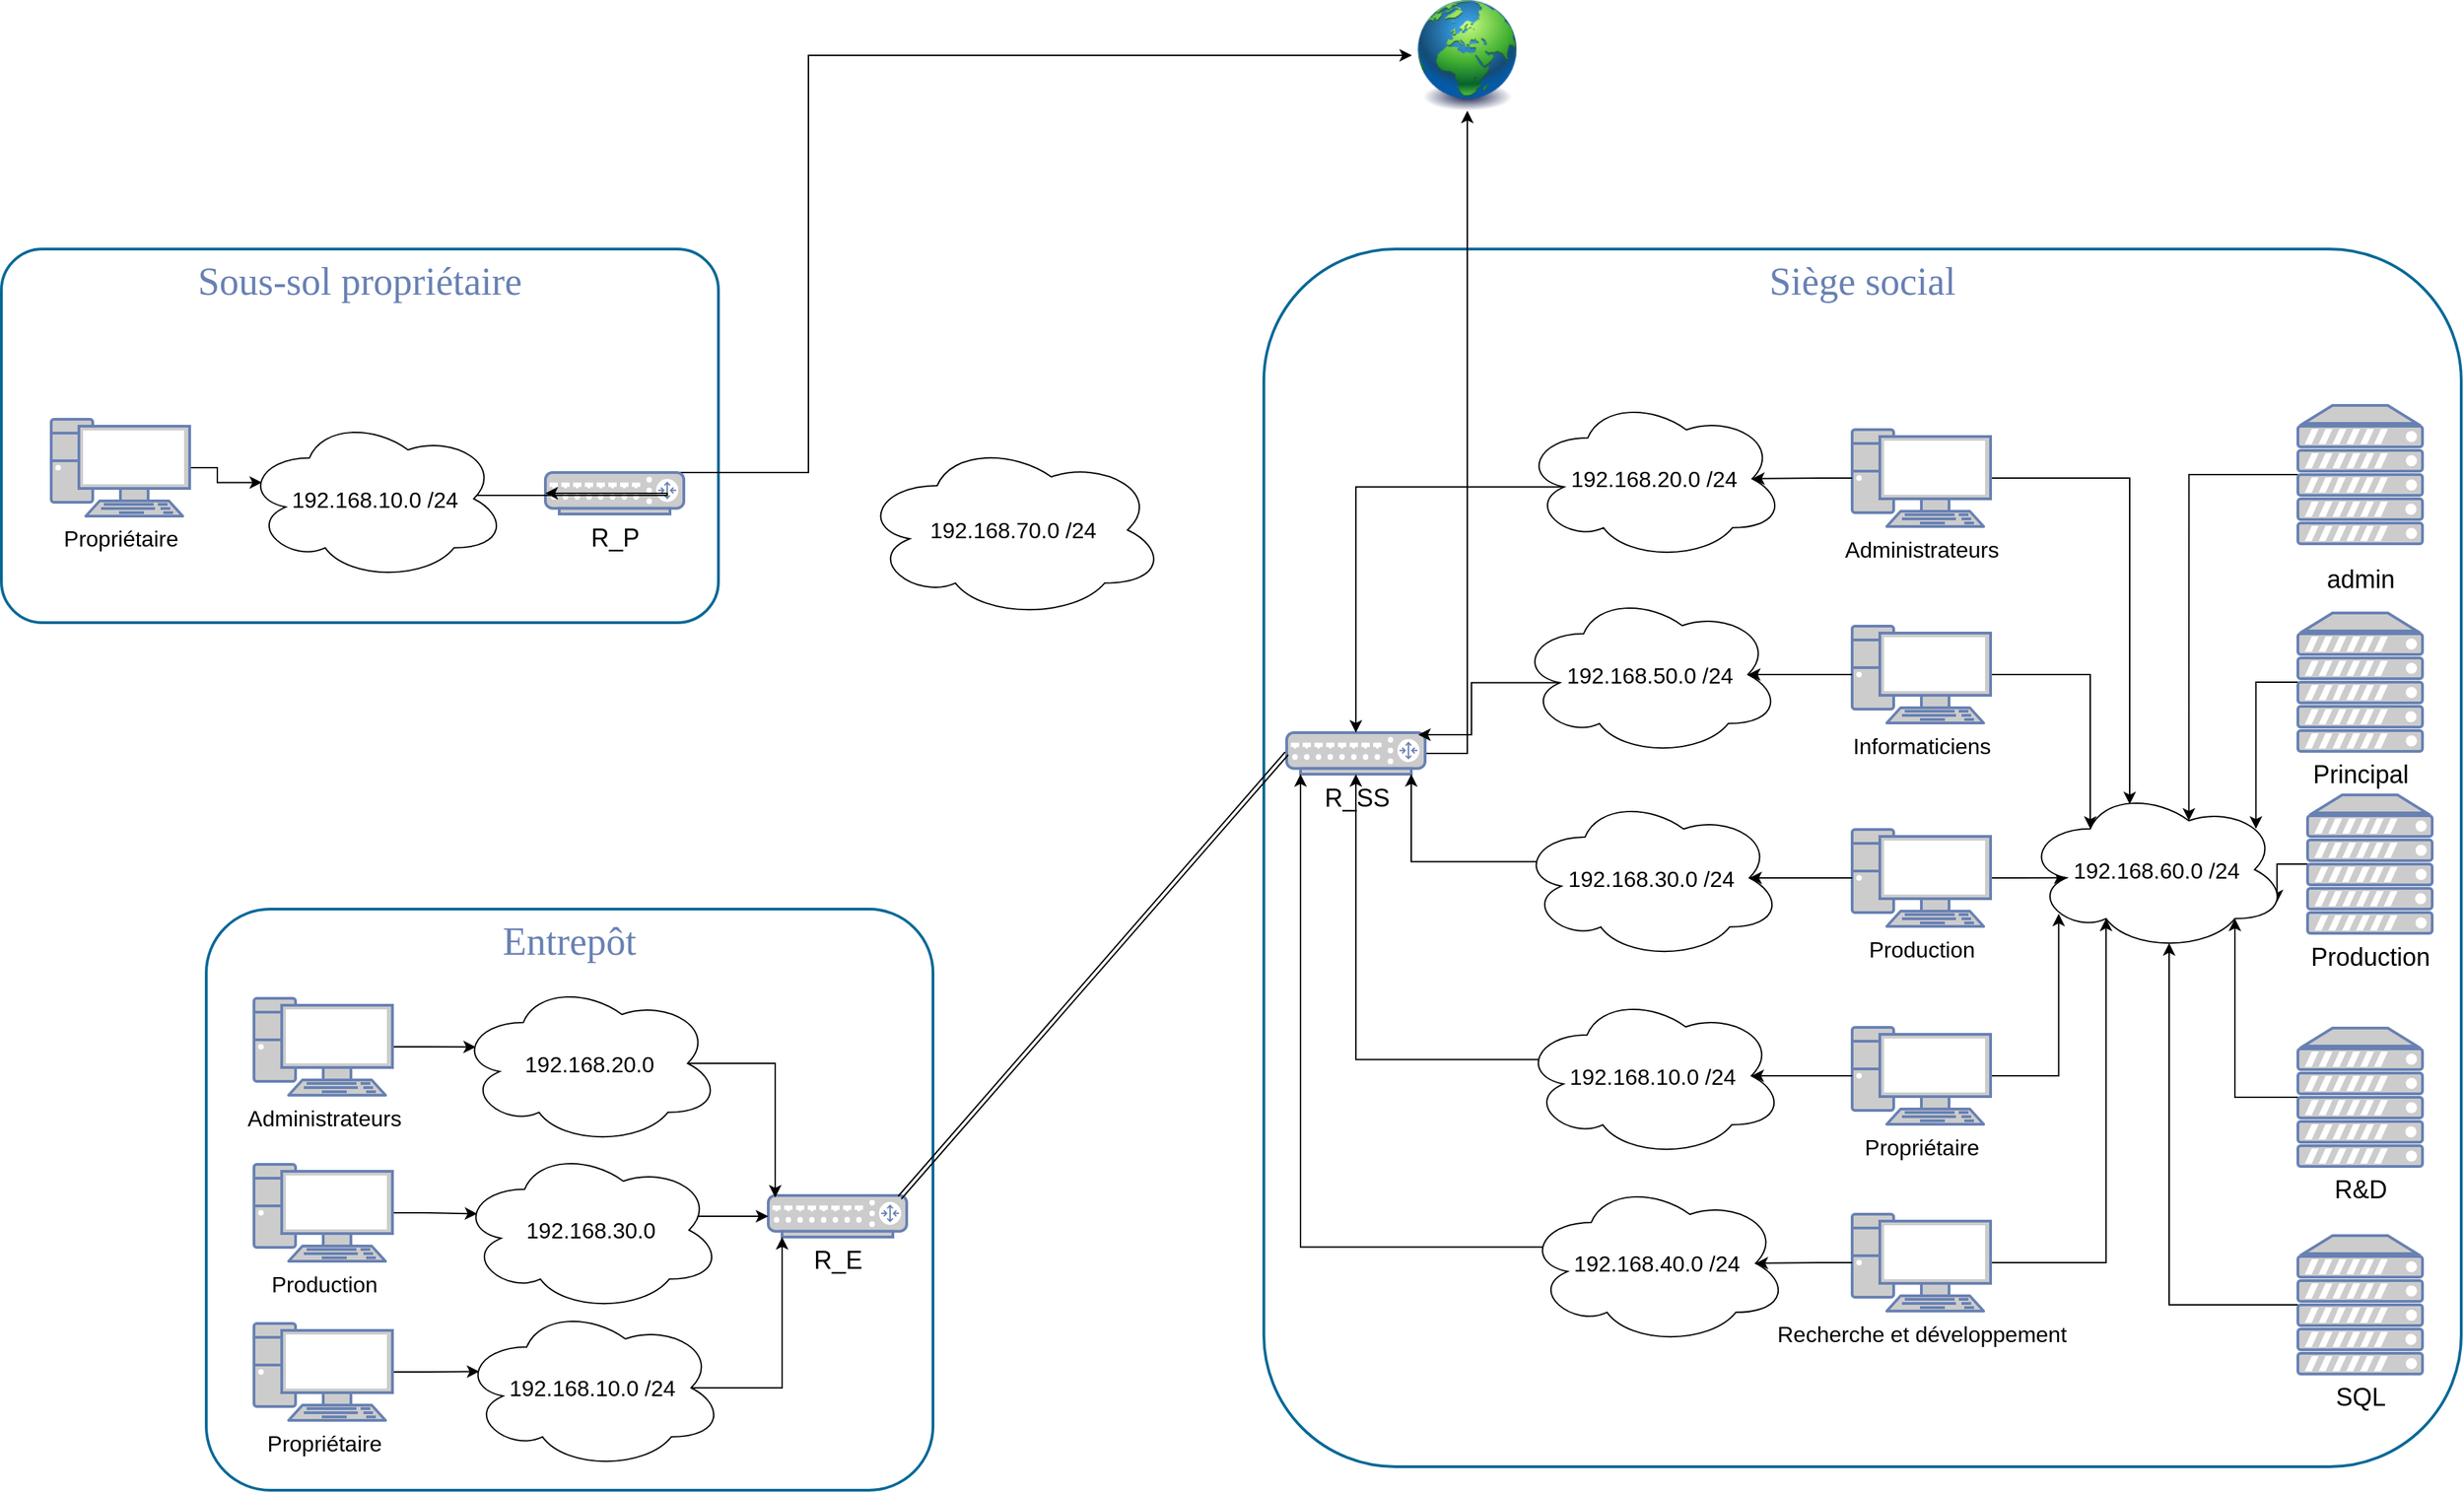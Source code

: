 <mxfile version="12.2.3" type="device" pages="1"><diagram name="Page-1" id="bfe91b75-5d2c-26a0-9c1d-138518896778"><mxGraphModel dx="2747" dy="-353" grid="0" gridSize="10" guides="0" tooltips="1" connect="1" arrows="1" fold="1" page="0" pageScale="1" pageWidth="1100" pageHeight="850" background="#ffffff" math="0" shadow="0"><root><mxCell id="0"/><mxCell id="1" parent="0"/><mxCell id="bME4QgxlYRQNXNbh7luu-23" value="Siège social" style="rounded=1;whiteSpace=wrap;html=1;shadow=0;comic=0;strokeColor=#036897;strokeWidth=2;fillColor=none;fontFamily=Verdana;fontSize=28;fontColor=#6881B3;align=center;arcSize=11;verticalAlign=top;" parent="1" vertex="1"><mxGeometry x="704" y="1902" width="865" height="880" as="geometry"/></mxCell><mxCell id="j3H9fCZvvTQa8JPfPzWN-51" style="edgeStyle=orthogonalEdgeStyle;rounded=0;orthogonalLoop=1;jettySize=auto;html=1;exitX=1;exitY=0.5;exitDx=0;exitDy=0;exitPerimeter=0;entryX=0.4;entryY=0.1;entryDx=0;entryDy=0;entryPerimeter=0;anchorPointDirection=1;startFill=1;" edge="1" parent="1" source="bME4QgxlYRQNXNbh7luu-1" target="j3H9fCZvvTQa8JPfPzWN-34"><mxGeometry relative="1" as="geometry"/></mxCell><mxCell id="bME4QgxlYRQNXNbh7luu-1" value="Administrateurs" style="fontColor=#000000;verticalAlign=top;verticalLabelPosition=bottom;labelPosition=center;align=center;html=1;outlineConnect=0;fillColor=#CCCCCC;strokeColor=#6881B3;gradientColor=none;gradientDirection=north;strokeWidth=2;shape=mxgraph.networks.pc;fontSize=16;" parent="1" vertex="1"><mxGeometry x="1129" y="2032.5" width="100" height="70" as="geometry"/></mxCell><mxCell id="j3H9fCZvvTQa8JPfPzWN-52" style="edgeStyle=orthogonalEdgeStyle;rounded=0;orthogonalLoop=1;jettySize=auto;html=1;exitX=1;exitY=0.5;exitDx=0;exitDy=0;exitPerimeter=0;entryX=0.25;entryY=0.25;entryDx=0;entryDy=0;entryPerimeter=0;anchorPointDirection=1;startFill=1;" edge="1" parent="1" source="bME4QgxlYRQNXNbh7luu-6" target="j3H9fCZvvTQa8JPfPzWN-34"><mxGeometry relative="1" as="geometry"/></mxCell><mxCell id="bME4QgxlYRQNXNbh7luu-6" value="Informaticiens" style="fontColor=#000000;verticalAlign=top;verticalLabelPosition=bottom;labelPosition=center;align=center;html=1;outlineConnect=0;fillColor=#CCCCCC;strokeColor=#6881B3;gradientColor=none;gradientDirection=north;strokeWidth=2;shape=mxgraph.networks.pc;fontSize=16;" parent="1" vertex="1"><mxGeometry x="1129" y="2174.5" width="100" height="70" as="geometry"/></mxCell><mxCell id="j3H9fCZvvTQa8JPfPzWN-53" style="edgeStyle=orthogonalEdgeStyle;rounded=0;orthogonalLoop=1;jettySize=auto;html=1;exitX=1;exitY=0.5;exitDx=0;exitDy=0;exitPerimeter=0;entryX=0.16;entryY=0.55;entryDx=0;entryDy=0;entryPerimeter=0;anchorPointDirection=1;startFill=1;" edge="1" parent="1" source="bME4QgxlYRQNXNbh7luu-8" target="j3H9fCZvvTQa8JPfPzWN-34"><mxGeometry relative="1" as="geometry"/></mxCell><mxCell id="bME4QgxlYRQNXNbh7luu-8" value="Production" style="fontColor=#000000;verticalAlign=top;verticalLabelPosition=bottom;labelPosition=center;align=center;html=1;outlineConnect=0;fillColor=#CCCCCC;strokeColor=#6881B3;gradientColor=none;gradientDirection=north;strokeWidth=2;shape=mxgraph.networks.pc;fontSize=16;" parent="1" vertex="1"><mxGeometry x="1129" y="2321.5" width="100" height="70" as="geometry"/></mxCell><mxCell id="j3H9fCZvvTQa8JPfPzWN-54" style="edgeStyle=orthogonalEdgeStyle;rounded=0;orthogonalLoop=1;jettySize=auto;html=1;exitX=1;exitY=0.5;exitDx=0;exitDy=0;exitPerimeter=0;entryX=0.13;entryY=0.77;entryDx=0;entryDy=0;entryPerimeter=0;anchorPointDirection=1;startFill=1;" edge="1" parent="1" source="bME4QgxlYRQNXNbh7luu-9" target="j3H9fCZvvTQa8JPfPzWN-34"><mxGeometry relative="1" as="geometry"/></mxCell><mxCell id="bME4QgxlYRQNXNbh7luu-9" value="Propriétaire" style="fontColor=#000000;verticalAlign=top;verticalLabelPosition=bottom;labelPosition=center;align=center;html=1;outlineConnect=0;fillColor=#CCCCCC;strokeColor=#6881B3;gradientColor=none;gradientDirection=north;strokeWidth=2;shape=mxgraph.networks.pc;fontSize=16;" parent="1" vertex="1"><mxGeometry x="1129" y="2464.5" width="100" height="70" as="geometry"/></mxCell><mxCell id="j3H9fCZvvTQa8JPfPzWN-55" style="edgeStyle=orthogonalEdgeStyle;rounded=0;orthogonalLoop=1;jettySize=auto;html=1;exitX=1;exitY=0.5;exitDx=0;exitDy=0;exitPerimeter=0;entryX=0.31;entryY=0.8;entryDx=0;entryDy=0;entryPerimeter=0;anchorPointDirection=1;startFill=1;" edge="1" parent="1" source="bME4QgxlYRQNXNbh7luu-10" target="j3H9fCZvvTQa8JPfPzWN-34"><mxGeometry relative="1" as="geometry"/></mxCell><mxCell id="bME4QgxlYRQNXNbh7luu-10" value="Recherche et développement" style="fontColor=#000000;verticalAlign=top;verticalLabelPosition=bottom;labelPosition=center;align=center;html=1;outlineConnect=0;fillColor=#CCCCCC;strokeColor=#6881B3;gradientColor=none;gradientDirection=north;strokeWidth=2;shape=mxgraph.networks.pc;fontSize=16;" parent="1" vertex="1"><mxGeometry x="1129" y="2599.5" width="100" height="70" as="geometry"/></mxCell><mxCell id="j3H9fCZvvTQa8JPfPzWN-38" style="edgeStyle=orthogonalEdgeStyle;rounded=0;orthogonalLoop=1;jettySize=auto;html=1;exitX=0;exitY=0.5;exitDx=0;exitDy=0;exitPerimeter=0;entryX=0.8;entryY=0.8;entryDx=0;entryDy=0;entryPerimeter=0;anchorPointDirection=1;startFill=1;" edge="1" parent="1" source="bME4QgxlYRQNXNbh7luu-15" target="j3H9fCZvvTQa8JPfPzWN-34"><mxGeometry relative="1" as="geometry"/></mxCell><mxCell id="bME4QgxlYRQNXNbh7luu-15" value="&lt;font style=&quot;font-size: 18px&quot; color=&quot;#000000&quot;&gt;R&amp;amp;D&lt;/font&gt;" style="fontColor=#0066CC;verticalAlign=top;verticalLabelPosition=bottom;labelPosition=center;align=center;html=1;outlineConnect=0;fillColor=#CCCCCC;strokeColor=#6881B3;gradientColor=none;gradientDirection=north;strokeWidth=2;shape=mxgraph.networks.server;" parent="1" vertex="1"><mxGeometry x="1451" y="2465" width="90" height="100" as="geometry"/></mxCell><mxCell id="j3H9fCZvvTQa8JPfPzWN-39" style="edgeStyle=orthogonalEdgeStyle;orthogonalLoop=1;jettySize=auto;html=1;exitX=0;exitY=0.5;exitDx=0;exitDy=0;exitPerimeter=0;entryX=0.55;entryY=0.95;entryDx=0;entryDy=0;entryPerimeter=0;anchorPointDirection=1;startFill=1;rounded=0;" edge="1" parent="1" source="bME4QgxlYRQNXNbh7luu-16" target="j3H9fCZvvTQa8JPfPzWN-34"><mxGeometry relative="1" as="geometry"/></mxCell><mxCell id="bME4QgxlYRQNXNbh7luu-16" value="&lt;font style=&quot;font-size: 18px&quot; color=&quot;#000000&quot;&gt;SQL&lt;/font&gt;" style="fontColor=#0066CC;verticalAlign=top;verticalLabelPosition=bottom;labelPosition=center;align=center;html=1;outlineConnect=0;fillColor=#CCCCCC;strokeColor=#6881B3;gradientColor=none;gradientDirection=north;strokeWidth=2;shape=mxgraph.networks.server;" parent="1" vertex="1"><mxGeometry x="1451" y="2615" width="90" height="100" as="geometry"/></mxCell><mxCell id="j3H9fCZvvTQa8JPfPzWN-35" style="edgeStyle=orthogonalEdgeStyle;rounded=0;orthogonalLoop=1;jettySize=auto;html=1;exitX=0;exitY=0.5;exitDx=0;exitDy=0;exitPerimeter=0;entryX=0.625;entryY=0.2;entryDx=0;entryDy=0;entryPerimeter=0;anchorPointDirection=1;startFill=1;" edge="1" parent="1" source="bME4QgxlYRQNXNbh7luu-17" target="j3H9fCZvvTQa8JPfPzWN-34"><mxGeometry relative="1" as="geometry"/></mxCell><mxCell id="bME4QgxlYRQNXNbh7luu-17" value="&lt;p style=&quot;line-height: 120%&quot;&gt;&lt;font style=&quot;font-size: 18px&quot;&gt;admin&lt;/font&gt;&lt;/p&gt;" style="fontColor=#000000;verticalAlign=top;verticalLabelPosition=bottom;labelPosition=center;align=center;html=1;outlineConnect=0;fillColor=#CCCCCC;strokeColor=#6881B3;gradientColor=none;gradientDirection=north;strokeWidth=2;shape=mxgraph.networks.server;" parent="1" vertex="1"><mxGeometry x="1451" y="2015" width="90" height="100" as="geometry"/></mxCell><mxCell id="j3H9fCZvvTQa8JPfPzWN-36" style="edgeStyle=orthogonalEdgeStyle;rounded=0;orthogonalLoop=1;jettySize=auto;html=1;exitX=0;exitY=0.5;exitDx=0;exitDy=0;exitPerimeter=0;entryX=0.88;entryY=0.25;entryDx=0;entryDy=0;entryPerimeter=0;anchorPointDirection=1;startFill=1;" edge="1" parent="1" source="bME4QgxlYRQNXNbh7luu-18" target="j3H9fCZvvTQa8JPfPzWN-34"><mxGeometry relative="1" as="geometry"/></mxCell><mxCell id="bME4QgxlYRQNXNbh7luu-18" value="&lt;font style=&quot;font-size: 18px&quot;&gt;Principal&lt;/font&gt;" style="fontColor=#000000;verticalAlign=top;verticalLabelPosition=bottom;labelPosition=center;align=center;html=1;outlineConnect=0;fillColor=#CCCCCC;strokeColor=#6881B3;gradientColor=none;gradientDirection=north;strokeWidth=2;shape=mxgraph.networks.server;" parent="1" vertex="1"><mxGeometry x="1451" y="2165" width="90" height="100" as="geometry"/></mxCell><mxCell id="j3H9fCZvvTQa8JPfPzWN-58" style="edgeStyle=orthogonalEdgeStyle;rounded=0;orthogonalLoop=1;jettySize=auto;html=1;exitX=0;exitY=0.5;exitDx=0;exitDy=0;exitPerimeter=0;entryX=0.96;entryY=0.7;entryDx=0;entryDy=0;entryPerimeter=0;startFill=1;strokeColor=#000000;" edge="1" parent="1" source="bME4QgxlYRQNXNbh7luu-19" target="j3H9fCZvvTQa8JPfPzWN-34"><mxGeometry relative="1" as="geometry"/></mxCell><mxCell id="bME4QgxlYRQNXNbh7luu-19" value="&lt;font style=&quot;font-size: 18px&quot; color=&quot;#000000&quot;&gt;Production&lt;/font&gt;" style="fontColor=#0066CC;verticalAlign=top;verticalLabelPosition=bottom;labelPosition=center;align=center;html=1;outlineConnect=0;fillColor=#CCCCCC;strokeColor=#6881B3;gradientColor=none;gradientDirection=north;strokeWidth=2;shape=mxgraph.networks.server;" parent="1" vertex="1"><mxGeometry x="1458" y="2296.5" width="90" height="100" as="geometry"/></mxCell><mxCell id="bME4QgxlYRQNXNbh7luu-32" style="edgeStyle=orthogonalEdgeStyle;rounded=0;orthogonalLoop=1;jettySize=auto;html=1;exitX=0;exitY=0.5;exitDx=0;exitDy=0;exitPerimeter=0;fontSize=16;fontColor=#000000;" parent="1" source="bME4QgxlYRQNXNbh7luu-20" target="bME4QgxlYRQNXNbh7luu-31" edge="1"><mxGeometry relative="1" as="geometry"><Array as="points"><mxPoint x="851" y="2267"/></Array></mxGeometry></mxCell><mxCell id="bME4QgxlYRQNXNbh7luu-20" value="&lt;font style=&quot;font-size: 18px&quot; color=&quot;#000000&quot;&gt;R_SS&lt;/font&gt;" style="fontColor=#0066CC;verticalAlign=top;verticalLabelPosition=bottom;labelPosition=center;align=center;html=1;outlineConnect=0;fillColor=#CCCCCC;strokeColor=#6881B3;gradientColor=none;gradientDirection=north;strokeWidth=2;shape=mxgraph.networks.router;" parent="1" vertex="1"><mxGeometry x="720.5" y="2251.5" width="100" height="30" as="geometry"/></mxCell><mxCell id="bME4QgxlYRQNXNbh7luu-31" value="" style="image;html=1;labelBackgroundColor=#ffffff;image=img/lib/clip_art/general/Earth_globe_128x128.png;fontSize=16;fontColor=#000000;" parent="1" vertex="1"><mxGeometry x="811" y="1722" width="80" height="80" as="geometry"/></mxCell><mxCell id="bME4QgxlYRQNXNbh7luu-38" value="Sous-sol propriétaire" style="rounded=1;whiteSpace=wrap;html=1;shadow=0;comic=0;strokeColor=#036897;strokeWidth=2;fillColor=none;fontFamily=Verdana;fontSize=28;fontColor=#6881B3;align=center;arcSize=11;verticalAlign=top;" parent="1" vertex="1"><mxGeometry x="-208" y="1902" width="518" height="270" as="geometry"/></mxCell><mxCell id="bME4QgxlYRQNXNbh7luu-43" style="edgeStyle=orthogonalEdgeStyle;rounded=0;orthogonalLoop=1;jettySize=auto;html=1;exitX=0.5;exitY=0;exitDx=0;exitDy=0;exitPerimeter=0;entryX=0;entryY=0.5;entryDx=0;entryDy=0;fontSize=16;fontColor=#000000;" parent="1" source="bME4QgxlYRQNXNbh7luu-40" target="bME4QgxlYRQNXNbh7luu-31" edge="1"><mxGeometry relative="1" as="geometry"><Array as="points"><mxPoint x="375" y="1762"/></Array></mxGeometry></mxCell><mxCell id="bME4QgxlYRQNXNbh7luu-40" value="&lt;font style=&quot;font-size: 18px&quot; color=&quot;#000000&quot;&gt;R_P&lt;/font&gt;" style="fontColor=#0066CC;verticalAlign=top;verticalLabelPosition=bottom;labelPosition=center;align=center;html=1;outlineConnect=0;fillColor=#CCCCCC;strokeColor=#6881B3;gradientColor=none;gradientDirection=north;strokeWidth=2;shape=mxgraph.networks.router;" parent="1" vertex="1"><mxGeometry x="185" y="2063.5" width="100" height="30" as="geometry"/></mxCell><mxCell id="j3H9fCZvvTQa8JPfPzWN-11" style="edgeStyle=orthogonalEdgeStyle;rounded=0;orthogonalLoop=1;jettySize=auto;html=1;exitX=1;exitY=0.5;exitDx=0;exitDy=0;exitPerimeter=0;entryX=0.07;entryY=0.4;entryDx=0;entryDy=0;entryPerimeter=0;" edge="1" parent="1" source="bME4QgxlYRQNXNbh7luu-41" target="j3H9fCZvvTQa8JPfPzWN-10"><mxGeometry relative="1" as="geometry"/></mxCell><mxCell id="bME4QgxlYRQNXNbh7luu-41" value="Propriétaire" style="fontColor=#000000;verticalAlign=top;verticalLabelPosition=bottom;labelPosition=center;align=center;html=1;outlineConnect=0;fillColor=#CCCCCC;strokeColor=#6881B3;gradientColor=none;gradientDirection=north;strokeWidth=2;shape=mxgraph.networks.pc;fontSize=16;" parent="1" vertex="1"><mxGeometry x="-172" y="2025" width="100" height="70" as="geometry"/></mxCell><mxCell id="bME4QgxlYRQNXNbh7luu-44" value="Entrepôt" style="rounded=1;whiteSpace=wrap;html=1;shadow=0;comic=0;strokeColor=#036897;strokeWidth=2;fillColor=none;fontFamily=Verdana;fontSize=28;fontColor=#6881B3;align=center;arcSize=11;verticalAlign=top;" parent="1" vertex="1"><mxGeometry x="-60" y="2379" width="525" height="420" as="geometry"/></mxCell><mxCell id="bME4QgxlYRQNXNbh7luu-45" value="&lt;font style=&quot;font-size: 18px&quot; color=&quot;#000000&quot;&gt;R_E&lt;/font&gt;" style="fontColor=#0066CC;verticalAlign=top;verticalLabelPosition=bottom;labelPosition=center;align=center;html=1;outlineConnect=0;fillColor=#CCCCCC;strokeColor=#6881B3;gradientColor=none;gradientDirection=north;strokeWidth=2;shape=mxgraph.networks.router;" parent="1" vertex="1"><mxGeometry x="346" y="2586" width="100" height="30" as="geometry"/></mxCell><mxCell id="j3H9fCZvvTQa8JPfPzWN-18" style="edgeStyle=orthogonalEdgeStyle;rounded=0;orthogonalLoop=1;jettySize=auto;html=1;exitX=1;exitY=0.5;exitDx=0;exitDy=0;exitPerimeter=0;entryX=0.07;entryY=0.4;entryDx=0;entryDy=0;entryPerimeter=0;" edge="1" parent="1" source="bME4QgxlYRQNXNbh7luu-46" target="j3H9fCZvvTQa8JPfPzWN-17"><mxGeometry relative="1" as="geometry"/></mxCell><mxCell id="bME4QgxlYRQNXNbh7luu-46" value="Administrateurs" style="fontColor=#000000;verticalAlign=top;verticalLabelPosition=bottom;labelPosition=center;align=center;html=1;outlineConnect=0;fillColor=#CCCCCC;strokeColor=#6881B3;gradientColor=none;gradientDirection=north;strokeWidth=2;shape=mxgraph.networks.pc;fontSize=16;" parent="1" vertex="1"><mxGeometry x="-25.5" y="2443.5" width="100" height="70" as="geometry"/></mxCell><mxCell id="j3H9fCZvvTQa8JPfPzWN-19" style="edgeStyle=orthogonalEdgeStyle;rounded=0;orthogonalLoop=1;jettySize=auto;html=1;exitX=1;exitY=0.5;exitDx=0;exitDy=0;exitPerimeter=0;entryX=0.07;entryY=0.4;entryDx=0;entryDy=0;entryPerimeter=0;" edge="1" parent="1" source="bME4QgxlYRQNXNbh7luu-47" target="j3H9fCZvvTQa8JPfPzWN-16"><mxGeometry relative="1" as="geometry"/></mxCell><mxCell id="bME4QgxlYRQNXNbh7luu-47" value="Production" style="fontColor=#000000;verticalAlign=top;verticalLabelPosition=bottom;labelPosition=center;align=center;html=1;outlineConnect=0;fillColor=#CCCCCC;strokeColor=#6881B3;gradientColor=none;gradientDirection=north;strokeWidth=2;shape=mxgraph.networks.pc;fontSize=16;" parent="1" vertex="1"><mxGeometry x="-25.5" y="2563.5" width="100" height="70" as="geometry"/></mxCell><mxCell id="j3H9fCZvvTQa8JPfPzWN-14" style="edgeStyle=orthogonalEdgeStyle;rounded=0;orthogonalLoop=1;jettySize=auto;html=1;exitX=1;exitY=0.5;exitDx=0;exitDy=0;exitPerimeter=0;entryX=0.07;entryY=0.4;entryDx=0;entryDy=0;entryPerimeter=0;" edge="1" parent="1" source="bME4QgxlYRQNXNbh7luu-48" target="j3H9fCZvvTQa8JPfPzWN-13"><mxGeometry relative="1" as="geometry"/></mxCell><mxCell id="bME4QgxlYRQNXNbh7luu-48" value="Propriétaire" style="fontColor=#000000;verticalAlign=top;verticalLabelPosition=bottom;labelPosition=center;align=center;html=1;outlineConnect=0;fillColor=#CCCCCC;strokeColor=#6881B3;gradientColor=none;gradientDirection=north;strokeWidth=2;shape=mxgraph.networks.pc;fontSize=16;" parent="1" vertex="1"><mxGeometry x="-25.5" y="2678.5" width="100" height="70" as="geometry"/></mxCell><mxCell id="j3H9fCZvvTQa8JPfPzWN-12" style="edgeStyle=orthogonalEdgeStyle;rounded=0;orthogonalLoop=1;jettySize=auto;html=1;exitX=0.875;exitY=0.5;exitDx=0;exitDy=0;exitPerimeter=0;entryX=0;entryY=0.5;entryDx=0;entryDy=0;entryPerimeter=0;" edge="1" parent="1" source="j3H9fCZvvTQa8JPfPzWN-10" target="bME4QgxlYRQNXNbh7luu-40"><mxGeometry relative="1" as="geometry"><Array as="points"><mxPoint x="273" y="2080"/></Array></mxGeometry></mxCell><mxCell id="j3H9fCZvvTQa8JPfPzWN-10" value="&lt;font style=&quot;font-size: 16px&quot;&gt;192.168.10.0 /24&lt;/font&gt;" style="ellipse;shape=cloud;whiteSpace=wrap;html=1;" vertex="1" parent="1"><mxGeometry x="-33" y="2023.5" width="190" height="118" as="geometry"/></mxCell><mxCell id="j3H9fCZvvTQa8JPfPzWN-15" style="edgeStyle=orthogonalEdgeStyle;rounded=0;orthogonalLoop=1;jettySize=auto;html=1;exitX=0.875;exitY=0.5;exitDx=0;exitDy=0;exitPerimeter=0;entryX=0.1;entryY=1;entryDx=0;entryDy=0;entryPerimeter=0;" edge="1" parent="1" source="j3H9fCZvvTQa8JPfPzWN-13" target="bME4QgxlYRQNXNbh7luu-45"><mxGeometry relative="1" as="geometry"/></mxCell><mxCell id="j3H9fCZvvTQa8JPfPzWN-13" value="&lt;font style=&quot;font-size: 16px&quot;&gt;192.168.10.0 /24&lt;/font&gt;" style="ellipse;shape=cloud;whiteSpace=wrap;html=1;" vertex="1" parent="1"><mxGeometry x="124" y="2666" width="190" height="118" as="geometry"/></mxCell><mxCell id="j3H9fCZvvTQa8JPfPzWN-21" style="edgeStyle=orthogonalEdgeStyle;rounded=0;orthogonalLoop=1;jettySize=auto;html=1;exitX=0.875;exitY=0.5;exitDx=0;exitDy=0;exitPerimeter=0;entryX=0;entryY=0.5;entryDx=0;entryDy=0;entryPerimeter=0;" edge="1" parent="1" source="j3H9fCZvvTQa8JPfPzWN-16" target="bME4QgxlYRQNXNbh7luu-45"><mxGeometry relative="1" as="geometry"><Array as="points"><mxPoint x="289" y="2601"/></Array></mxGeometry></mxCell><mxCell id="j3H9fCZvvTQa8JPfPzWN-16" value="&lt;font style=&quot;font-size: 16px&quot;&gt;192.168.30.0&lt;/font&gt;" style="ellipse;shape=cloud;whiteSpace=wrap;html=1;" vertex="1" parent="1"><mxGeometry x="122.5" y="2552" width="190" height="118" as="geometry"/></mxCell><mxCell id="j3H9fCZvvTQa8JPfPzWN-20" style="edgeStyle=orthogonalEdgeStyle;rounded=0;orthogonalLoop=1;jettySize=auto;html=1;exitX=0.875;exitY=0.5;exitDx=0;exitDy=0;exitPerimeter=0;entryX=0.05;entryY=0.05;entryDx=0;entryDy=0;entryPerimeter=0;" edge="1" parent="1" source="j3H9fCZvvTQa8JPfPzWN-17" target="bME4QgxlYRQNXNbh7luu-45"><mxGeometry relative="1" as="geometry"/></mxCell><mxCell id="j3H9fCZvvTQa8JPfPzWN-17" value="&lt;font style=&quot;font-size: 16px&quot;&gt;192.168.20.0&lt;/font&gt;" style="ellipse;shape=cloud;whiteSpace=wrap;html=1;" vertex="1" parent="1"><mxGeometry x="121.5" y="2431.5" width="190" height="118" as="geometry"/></mxCell><mxCell id="j3H9fCZvvTQa8JPfPzWN-45" style="edgeStyle=orthogonalEdgeStyle;rounded=0;orthogonalLoop=1;jettySize=auto;html=1;anchorPointDirection=1;startFill=1;entryX=0.875;entryY=0.5;entryDx=0;entryDy=0;entryPerimeter=0;" edge="1" parent="1" source="bME4QgxlYRQNXNbh7luu-1" target="j3H9fCZvvTQa8JPfPzWN-22"><mxGeometry relative="1" as="geometry"/></mxCell><mxCell id="j3H9fCZvvTQa8JPfPzWN-46" style="edgeStyle=orthogonalEdgeStyle;rounded=0;orthogonalLoop=1;jettySize=auto;html=1;exitX=0.16;exitY=0.55;exitDx=0;exitDy=0;exitPerimeter=0;entryX=0.5;entryY=0;entryDx=0;entryDy=0;entryPerimeter=0;anchorPointDirection=1;startFill=1;" edge="1" parent="1" source="j3H9fCZvvTQa8JPfPzWN-22" target="bME4QgxlYRQNXNbh7luu-20"><mxGeometry relative="1" as="geometry"/></mxCell><mxCell id="j3H9fCZvvTQa8JPfPzWN-22" value="&lt;font style=&quot;font-size: 16px&quot;&gt;192.168.20.0 /24&lt;/font&gt;" style="ellipse;shape=cloud;whiteSpace=wrap;html=1;" vertex="1" parent="1"><mxGeometry x="890.5" y="2009" width="190" height="118" as="geometry"/></mxCell><mxCell id="j3H9fCZvvTQa8JPfPzWN-42" style="edgeStyle=orthogonalEdgeStyle;rounded=0;orthogonalLoop=1;jettySize=auto;html=1;anchorPointDirection=1;startFill=1;entryX=0.875;entryY=0.5;entryDx=0;entryDy=0;entryPerimeter=0;" edge="1" parent="1" source="bME4QgxlYRQNXNbh7luu-9" target="j3H9fCZvvTQa8JPfPzWN-23"><mxGeometry relative="1" as="geometry"/></mxCell><mxCell id="j3H9fCZvvTQa8JPfPzWN-49" style="edgeStyle=orthogonalEdgeStyle;rounded=0;orthogonalLoop=1;jettySize=auto;html=1;exitX=0.07;exitY=0.4;exitDx=0;exitDy=0;exitPerimeter=0;anchorPointDirection=1;startFill=1;" edge="1" parent="1" source="j3H9fCZvvTQa8JPfPzWN-23" target="bME4QgxlYRQNXNbh7luu-20"><mxGeometry relative="1" as="geometry"/></mxCell><mxCell id="j3H9fCZvvTQa8JPfPzWN-23" value="&lt;font style=&quot;font-size: 16px&quot;&gt;192.168.10.0 /24&lt;/font&gt;" style="ellipse;shape=cloud;whiteSpace=wrap;html=1;" vertex="1" parent="1"><mxGeometry x="890" y="2440.5" width="190" height="118" as="geometry"/></mxCell><mxCell id="j3H9fCZvvTQa8JPfPzWN-41" style="edgeStyle=orthogonalEdgeStyle;rounded=0;orthogonalLoop=1;jettySize=auto;html=1;exitX=0;exitY=0.5;exitDx=0;exitDy=0;exitPerimeter=0;entryX=0.875;entryY=0.5;entryDx=0;entryDy=0;entryPerimeter=0;anchorPointDirection=1;startFill=1;" edge="1" parent="1" source="bME4QgxlYRQNXNbh7luu-8" target="j3H9fCZvvTQa8JPfPzWN-24"><mxGeometry relative="1" as="geometry"/></mxCell><mxCell id="j3H9fCZvvTQa8JPfPzWN-48" style="edgeStyle=orthogonalEdgeStyle;rounded=0;orthogonalLoop=1;jettySize=auto;html=1;exitX=0.07;exitY=0.4;exitDx=0;exitDy=0;exitPerimeter=0;entryX=0.9;entryY=1;entryDx=0;entryDy=0;entryPerimeter=0;anchorPointDirection=1;startFill=1;" edge="1" parent="1" source="j3H9fCZvvTQa8JPfPzWN-24" target="bME4QgxlYRQNXNbh7luu-20"><mxGeometry relative="1" as="geometry"/></mxCell><mxCell id="j3H9fCZvvTQa8JPfPzWN-24" value="&lt;font style=&quot;font-size: 16px&quot;&gt;192.168.30.0 /24&lt;/font&gt;" style="ellipse;shape=cloud;whiteSpace=wrap;html=1;" vertex="1" parent="1"><mxGeometry x="888.5" y="2297.5" width="190" height="118" as="geometry"/></mxCell><mxCell id="j3H9fCZvvTQa8JPfPzWN-44" style="edgeStyle=orthogonalEdgeStyle;rounded=0;orthogonalLoop=1;jettySize=auto;html=1;anchorPointDirection=1;startFill=1;entryX=0.875;entryY=0.5;entryDx=0;entryDy=0;entryPerimeter=0;" edge="1" parent="1" source="bME4QgxlYRQNXNbh7luu-6" target="j3H9fCZvvTQa8JPfPzWN-25"><mxGeometry relative="1" as="geometry"/></mxCell><mxCell id="j3H9fCZvvTQa8JPfPzWN-47" style="edgeStyle=orthogonalEdgeStyle;rounded=0;orthogonalLoop=1;jettySize=auto;html=1;exitX=0.16;exitY=0.55;exitDx=0;exitDy=0;exitPerimeter=0;entryX=0.95;entryY=0.05;entryDx=0;entryDy=0;entryPerimeter=0;anchorPointDirection=1;startFill=1;" edge="1" parent="1" source="j3H9fCZvvTQa8JPfPzWN-25" target="bME4QgxlYRQNXNbh7luu-20"><mxGeometry relative="1" as="geometry"/></mxCell><mxCell id="j3H9fCZvvTQa8JPfPzWN-25" value="&lt;font style=&quot;font-size: 16px&quot;&gt;192.168.50.0 /24&lt;/font&gt;" style="ellipse;shape=cloud;whiteSpace=wrap;html=1;" vertex="1" parent="1"><mxGeometry x="887.5" y="2150.5" width="190" height="118" as="geometry"/></mxCell><mxCell id="j3H9fCZvvTQa8JPfPzWN-43" style="edgeStyle=orthogonalEdgeStyle;rounded=0;orthogonalLoop=1;jettySize=auto;html=1;anchorPointDirection=1;startFill=1;entryX=0.875;entryY=0.5;entryDx=0;entryDy=0;entryPerimeter=0;" edge="1" parent="1" source="bME4QgxlYRQNXNbh7luu-10" target="j3H9fCZvvTQa8JPfPzWN-27"><mxGeometry relative="1" as="geometry"/></mxCell><mxCell id="j3H9fCZvvTQa8JPfPzWN-50" style="edgeStyle=orthogonalEdgeStyle;rounded=0;orthogonalLoop=1;jettySize=auto;html=1;exitX=0.07;exitY=0.4;exitDx=0;exitDy=0;exitPerimeter=0;entryX=0.1;entryY=1;entryDx=0;entryDy=0;entryPerimeter=0;anchorPointDirection=1;startFill=1;" edge="1" parent="1" source="j3H9fCZvvTQa8JPfPzWN-27" target="bME4QgxlYRQNXNbh7luu-20"><mxGeometry relative="1" as="geometry"/></mxCell><mxCell id="j3H9fCZvvTQa8JPfPzWN-27" value="&lt;font style=&quot;font-size: 16px&quot;&gt;192.168.40.0 /24&lt;/font&gt;" style="ellipse;shape=cloud;whiteSpace=wrap;html=1;" vertex="1" parent="1"><mxGeometry x="893" y="2576" width="190" height="118" as="geometry"/></mxCell><mxCell id="j3H9fCZvvTQa8JPfPzWN-34" value="&lt;font style=&quot;font-size: 16px&quot;&gt;192.168.60.0 /24&lt;/font&gt;" style="ellipse;shape=cloud;whiteSpace=wrap;html=1;" vertex="1" parent="1"><mxGeometry x="1253.5" y="2291.5" width="190" height="118" as="geometry"/></mxCell><mxCell id="j3H9fCZvvTQa8JPfPzWN-56" value="" style="shape=link;html=1;startFill=1;exitX=0.95;exitY=0.05;exitDx=0;exitDy=0;exitPerimeter=0;entryX=0;entryY=0.5;entryDx=0;entryDy=0;entryPerimeter=0;width=3;strokeColor=#000000;" edge="1" parent="1" source="bME4QgxlYRQNXNbh7luu-45" target="bME4QgxlYRQNXNbh7luu-20"><mxGeometry width="50" height="50" relative="1" as="geometry"><mxPoint x="528" y="2323" as="sourcePoint"/><mxPoint x="578" y="2273" as="targetPoint"/></mxGeometry></mxCell><mxCell id="j3H9fCZvvTQa8JPfPzWN-57" value="&lt;font style=&quot;font-size: 16px&quot;&gt;192.168.70.0 /24&lt;/font&gt;" style="ellipse;shape=cloud;whiteSpace=wrap;html=1;" vertex="1" parent="1"><mxGeometry x="413" y="2041" width="220" height="128" as="geometry"/></mxCell></root></mxGraphModel></diagram></mxfile>